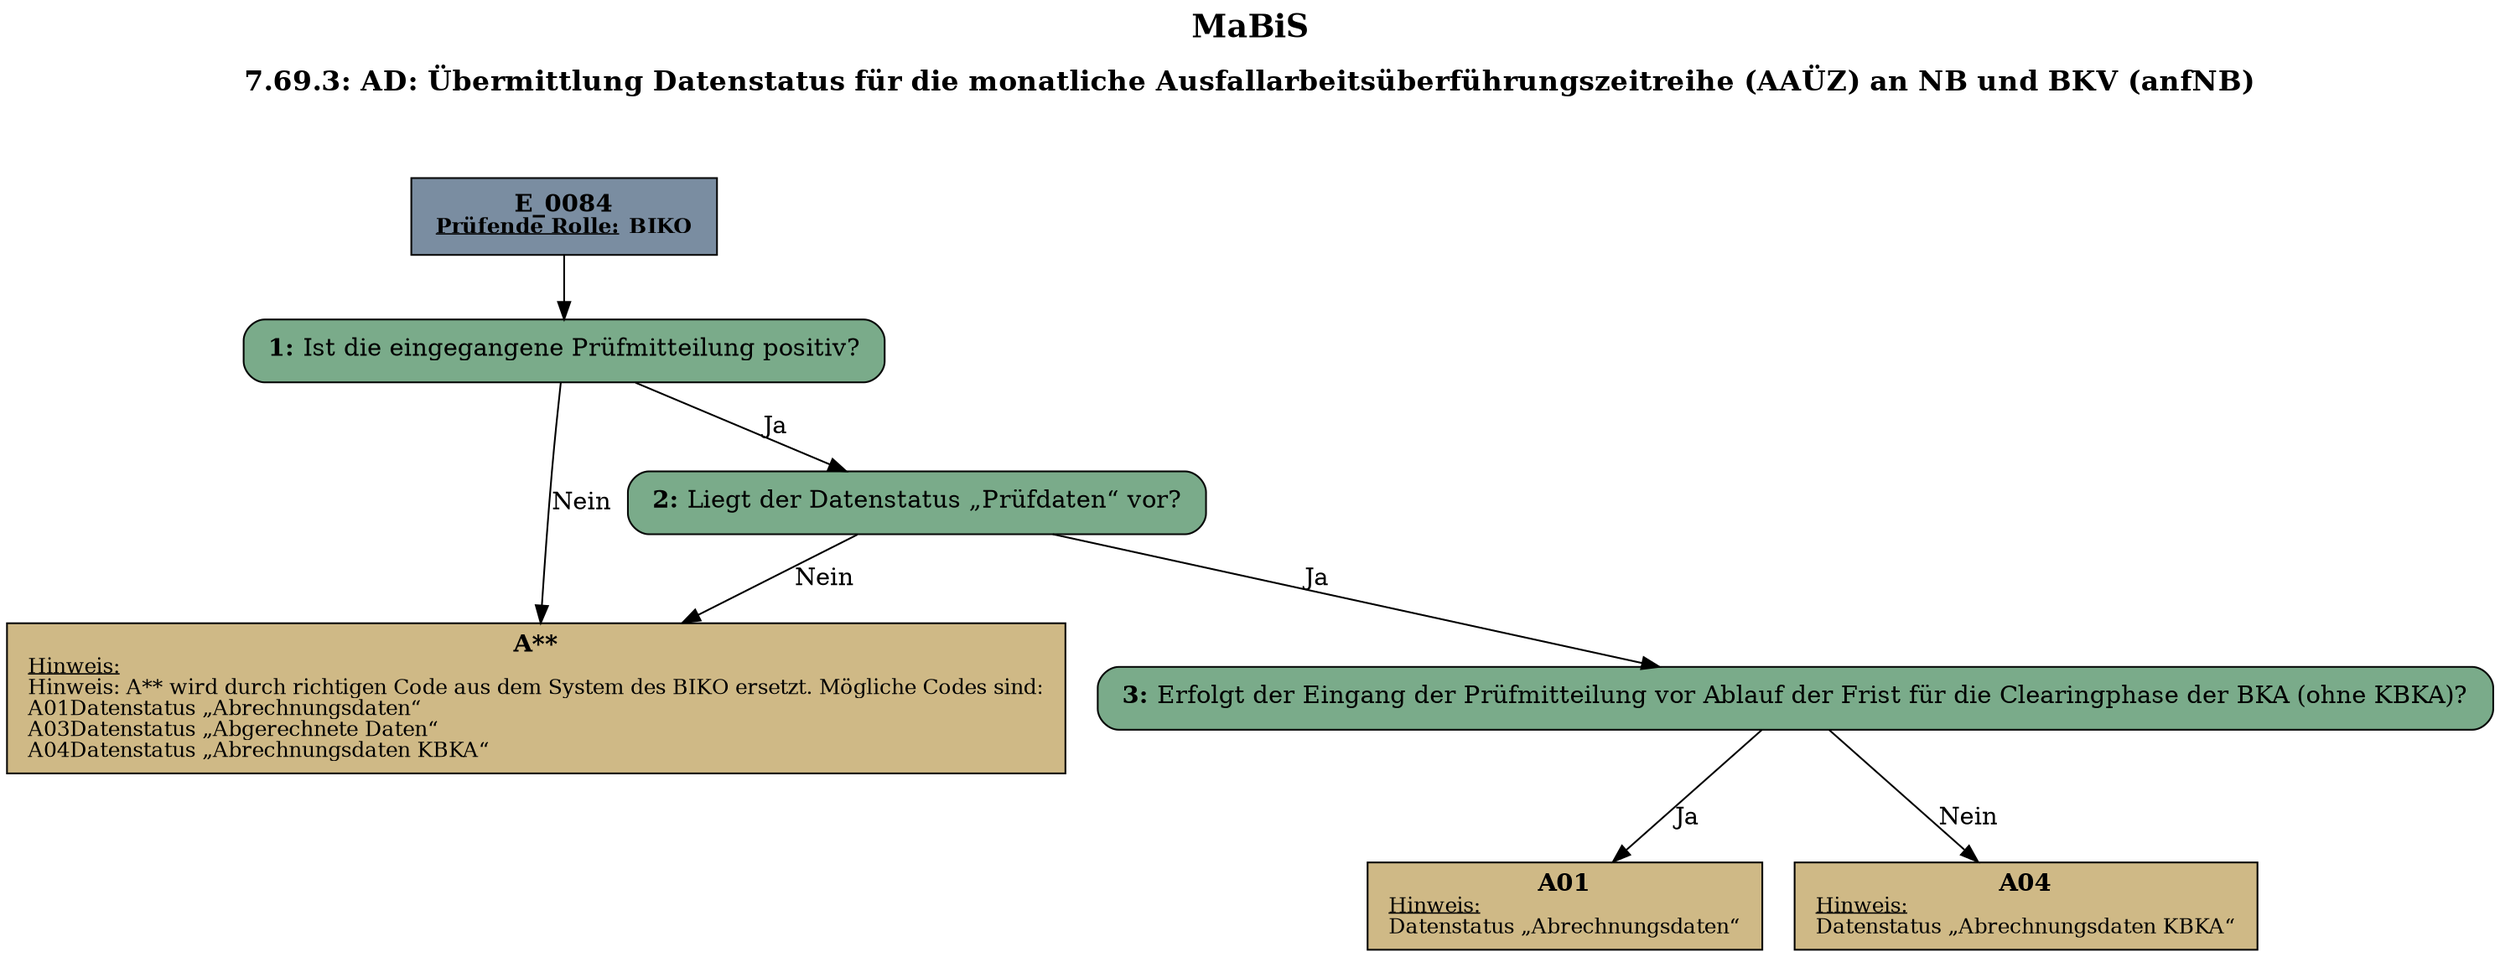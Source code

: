digraph D {
    labelloc="t";
    label=<<B><FONT POINT-SIZE="18">MaBiS</FONT></B><BR/><BR/><B><FONT POINT-SIZE="16">7.69.3: AD: Übermittlung Datenstatus für die monatliche Ausfallarbeitsüberführungszeitreihe (AAÜZ) an NB und BKV (anfNB)</FONT></B><BR/><BR/><BR/><BR/>>;
    "Start" [margin="0.2,0.12", shape=box, style=filled, fillcolor="#7a8da1", label=<<B>E_0084</B><BR align="center"/><FONT point-size="12"><B><U>Prüfende Rolle:</U> BIKO</B></FONT><BR align="center"/>>];
    "1" [margin="0.2,0.12", shape=box, style="filled,rounded", fillcolor="#7aab8a", label=<<B>1: </B>Ist die eingegangene Prüfmitteilung positiv?<BR align="left"/>>];
    "A**" [margin="0.17,0.08", shape=box, style=filled, fillcolor="#cfb986", label=<<B>A**</B><BR align="center"/><FONT point-size="12"><U>Hinweis:</U><BR align="left"/>Hinweis: A** wird durch richtigen Code aus dem System des BIKO ersetzt. Mögliche Codes sind:<BR align="left"/>A01	Datenstatus „Abrechnungsdaten“<BR align="left"/>A03	Datenstatus „Abgerechnete Daten“<BR align="left"/>A04	Datenstatus „Abrechnungsdaten KBKA“<BR align="left"/></FONT>>];
    "2" [margin="0.2,0.12", shape=box, style="filled,rounded", fillcolor="#7aab8a", label=<<B>2: </B>Liegt der Datenstatus „Prüfdaten“ vor?<BR align="left"/>>];
    "3" [margin="0.2,0.12", shape=box, style="filled,rounded", fillcolor="#7aab8a", label=<<B>3: </B>Erfolgt der Eingang der Prüfmitteilung vor Ablauf der Frist für die Clearingphase der BKA (ohne KBKA)?<BR align="left"/>>];
    "A01" [margin="0.17,0.08", shape=box, style=filled, fillcolor="#cfb986", label=<<B>A01</B><BR align="center"/><FONT point-size="12"><U>Hinweis:</U><BR align="left"/>Datenstatus „Abrechnungsdaten“<BR align="left"/></FONT>>];
    "A04" [margin="0.17,0.08", shape=box, style=filled, fillcolor="#cfb986", label=<<B>A04</B><BR align="center"/><FONT point-size="12"><U>Hinweis:</U><BR align="left"/>Datenstatus „Abrechnungsdaten KBKA“<BR align="left"/></FONT>>];

    "Start" -> "1";
    "1" -> "A**" [label="Nein"];
    "1" -> "2" [label="Ja"];
    "2" -> "A**" [label="Nein"];
    "2" -> "3" [label="Ja"];
    "3" -> "A01" [label="Ja"];
    "3" -> "A04" [label="Nein"];

    bgcolor="transparent";
}